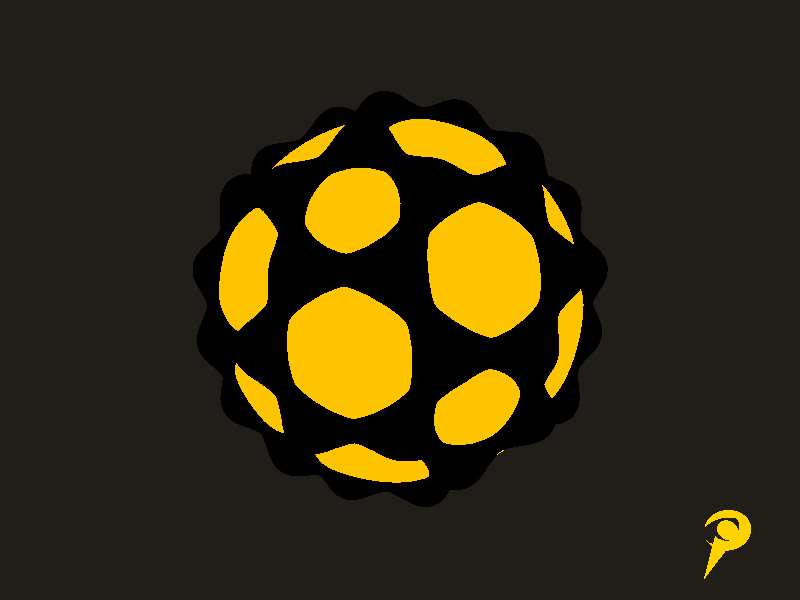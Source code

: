 
// Persistence of Vision Ray Tracer Scene Description File
// File: Silicab.pov

#version 3.6; // current version is 3.8    

#include "colors.inc"
#include "textures.inc"
#include "logo.inc" 


object{ Povray_Logo  
 
        texture{ //Polished_Chrome
                 pigment{ color rgb< 1.0, 0.65, 0.0> } //  deep yellow 
                 finish { phong 1 }
               } // end of texture 
        scale 0.8
        rotate<0,0,0>
        translate<7,-2,0>
      } //-------------------------------------------------------------  logo.inc
                          
      

/* 
Information on Pov-Ray:
 
My personal introduction into Pov-Ray was the excellent book "3D-Welten, professionelle Animationen und fotorealistische Grafiken mit Raytracing" from 
Toni Lama by Carl Hanser Verlag München Wien, 2004. Apart of that I recommend the Pov-Ray-homepage (http://www.povray.org).

Further information on Pov-Ray can be found at https://sus.ziti.uni-heidelberg.de/Lehre/WS2021_Tools/POVRAY/POVRAY_PeterFischer.pdf,  
https://wiki.povray.org/content/Main_Page, https://de.wikibooks.org/wiki/Raytracing_mit_POV-Ray or, in german language, here: https://www.f-lohmueller.de/pov_tut/pov__ger.htm
*/ 
 
 
//-----------------------------------Scene settings (Camera, light, background)-------------------------------------------------

global_settings {
    assumed_gamma 1.0
    max_trace_level 5
}

#declare Ortho = // orthographic projection using parallel camera rays
camera {
  orthographic
  location <0,3,-12>    // position & direction of view
  look_at  <0,3,0>
  right 12.8*x            // horizontal size of view
  up 10.2*y               // vertical size of view
}



#declare Cameray = camera {
    location  <1, 15, -1> 
    look_at   <0, 0,  0>
}

#declare Cameraz = camera {
    location  <-1, 4, -12> 
    look_at   <0, 3.3,  0>
}

camera {
    Cameraz
}

background {
    color rgb <0.015,0.013,0.01>    // lights color
} 
// create a regular point light source
light_source {
    0*x                  // lights position (translated below)
    color rgb <1,1,1>    // lights color
    translate <-0, 40, -120>
} 

// create a regular point light source
light_source {
    0*x                  // lights position (translated below)
    color rgb <1,1,1>    // lights color
    translate <-10, 100, -10>
} 

//-------------------------------------------Coordinate system------------------------------------------

/*
cylinder { 
    <-15, 0, 0>, <15, 0, 0>, 0.01 
    pigment {          
        color rgb <0,0,0>    
    }
}
cylinder { 
    <0, -15, 0>, <0, 15, 0>, 0.01
    pigment {         
        color rgb <0,0,0>    
    }
}
cylinder { 
    <0, 0, -15>, <0, 0, 15>, 0.01
    pigment {          
        color rgb <0,0,0>    
    }
}

*/
// --------------------------Covalent radii (Angstrom)-----------------------

#declare CRadius = 0.76 ;  //The radius of a carbon atom; since we use a blob the full radius will not be displayed

#declare CCBond = 1.42;    //the lenght of a C-C-bond in graphene 

#declare CCBondradius = 0.76 *0.7; //the radius used here for the cylinders representing bonds. (Will be further reduced due to using a blob. 



//----------------------------------Texture of carbon atoms-------------------------------



#declare CTextur =  texture {
    pigment {          // (---surface color---)
        color rgb <0,0,0>    // lights color
    }
    finish {
        specular 0.9
    }
};


//--------------------------------------------------Central sphere--------------------------------------------------

//Spheres can either encompass the centers of hexagons, of pentagons of the corners of hexagons and pentagons. All these spheres have a different radius as detailed by Bernhard Nietrost (). 
//According to him the radius of a sphere encompassing the centers of the hexagons is 2.27 * a, the radius when encompassing the pentagons is 2.33 * a and the radius when encompassing the corners is 2.48 * a. We use 1.42 for a (length of edges). 
//Since we are placing the fullerene with a pentagon at the bottom and the origin in the center of this pentagon, the center of our fullerene is at <0,3.3086 ,0>.
//The radius of a sphere encompassing the corners of the fullerene is slightly larger (3.5216). 

sphere { <0,0,0>, 3.5216
       texture { 
            pigment { 
                color rgbt<1.00, 0.55, 0.00, 0.6>
            }
            finish { 
                phong 1.0 reflection 0.00
            }
       } // end of texture
       scale<1,1,1>  rotate<0,0,0>  translate<0,3.3086 ,0>  
}  // end of sphere ----------------------------------- 

//-----------------------------------------------------------Calculation of fullerene positions--------------------------------------------------


//For an explanation of the following calculations have a look at my youtube video

//Layer 1  - the basic pentagon; it is started at negative x- and z-values

#declare P1 = <-0.688 * CCBond, 0, -0.5 * CCBond>; 
#declare P2 = vrotate (P1, <0, 72, 0>); 
#declare P3 = vrotate (P1, <0, 2 * 72, 0>); 
#declare P4 = vrotate (P1, <0, 3 * 72, 0>); 
#declare P5 = vrotate (P1, <0, 4 * 72, 0>); 


//Layer 2 -  the hexagons adjacent to the basic pentagon

#declare P6 = <0, CCBond, 0>; 
#declare P6 = vrotate (P6, <-30, 0, 0>);
#declare P6 = vrotate (P6, <0, 0, 90-37.38>);
#declare P6 = P6 + P1;  

#declare P7 = vrotate (P6, <0, 72, 0>); 
#declare P8 = vrotate (P6, <0, 2 * 72, 0>); 
#declare P9 = vrotate (P6, <0, 3 * 72, 0>); 
#declare P10 = vrotate (P6, <0, 4 * 72, 0>); 


//Layer 3 - the hexagons adjacent to the basic pentagon
 
#declare P11 = <0, 2.46, 0>; 
#declare P11 = vrotate (P11, <0, 0, 90-37.38>);
#declare P11 = P11 + P1; 
#declare P11 = vrotate (P11, <0, 0 * 72, 0>); 


#declare P12 = <0, 2.46, 0>; 
#declare P12 = vrotate (P12, <0, 0, 90-37.38>);
#declare P12 = P12 + P2; 
#declare P12 = vrotate (P12, <0, 0 * 72, 0>); 


#declare P13 = vrotate (P11, <0, 1 * 72, 0>); 
#declare P14 = vrotate (P12, <0, 1 * 72, 0>); 

#declare P15 = vrotate (P11, <0, 2 * 72, 0>); 
#declare P16 = vrotate (P12, <0, 2 * 72, 0>); 

#declare P17 = vrotate (P11, <0, 3 * 72, 0>); 
#declare P18 = vrotate (P12, <0, 3 * 72, 0>); 

#declare P19 = vrotate (P11, <0, 4 * 72, 0>); 
#declare P20 = vrotate (P12, <0, 4 * 72, 0>); 


//Layer 4 - the second layer of hexagons

#declare P21 =  <0, CCBond, 0>; 
#declare P21 = vrotate (P21, <-30, 0, 0>);
#declare P21 = vrotate (P21, <0, 0, 90-41.81-37.38>);
#declare P21 = P21 + P11; 

#declare P22 =  <0, CCBond, 0>; 
#declare P22 = vrotate (P22, <30, 0, 0>);
#declare P22 = vrotate (P22, <0, 0, 90-41.81-37.38>);
#declare P22 = P22 + P12; 

#declare P23 = vrotate (P21, <0, 1*72, 0>); 
#declare P24 = vrotate (P22, <0, 1*72, 0>); 

#declare P25 = vrotate (P21, <0, 2 * 72, 0>); 
#declare P26 = vrotate (P22, <0, 2 * 72, 0>); 

#declare P27 = vrotate (P21, <0, 3 * 72, 0>); 
#declare P28 = vrotate (P22, <0, 3 * 72, 0>); 

#declare P29 = vrotate (P21, <0, 4 * 72, 0>); 
#declare P30 = vrotate (P22, <0, 4 * 72, 0>); 



//Layer5 - is calculated from layer 4 by mirroring positions using the center plane and rotating the positions by 36 degrees around the y-axis.
//Center of the sphere:  <0,3.3086 ,0>

#declare YDistance = 2*(3.3086 - P21.y); 

#declare P31 = <P21.x, P21.y + YDistance, P21.z>; 
#declare P31 = vrotate (P31, <0, 36, 0>); 
#declare P32 = <P22.x, P22.y + YDistance, P22.z>; 
#declare P32 = vrotate (P32, <0, 36, 0>); 
#declare P33 = <P23.x, P23.y + YDistance, P23.z>; 
#declare P33 = vrotate (P33, <0, 36, 0>); 
#declare P34 = <P24.x, P24.y + YDistance, P24.z>; 
#declare P34 = vrotate (P34, <0, 36, 0>); 
#declare P35 = <P25.x, P25.y + YDistance, P25.z>; 
#declare P35 = vrotate (P35, <0, 36, 0>); 
#declare P36 = <P26.x, P26.y + YDistance, P26.z>; 
#declare P36 = vrotate (P36, <0, 36, 0>); 
#declare P37 = <P27.x, P27.y + YDistance, P27.z>; 
#declare P37 = vrotate (P37, <0, 36, 0>); 
#declare P38 = <P28.x, P28.y + YDistance, P28.z>; 
#declare P38 = vrotate (P38, <0, 36, 0>); 
#declare P39 = <P29.x, P29.y + YDistance, P29.z>; 
#declare P39 = vrotate (P39, <0, 36, 0>); 
#declare P40 = <P30.x, P30.y + YDistance, P30.z>; 
#declare P40 = vrotate (P40, <0, 36, 0>); 


//Layer6 - is calculated from layer 3 by mirroring positions using the center plane and rotating the positions by 36 degrees around the y-axis.
 
#declare YDistance = 2*(3.3086 - P11.y); 

#declare P41 = <P11.x, P11.y + YDistance, P11.z>; 
#declare P41 = vrotate (P41, <0, 36, 0>); 
#declare P42 = <P12.x, P12.y + YDistance, P12.z>; 
#declare P42 = vrotate (P42, <0, 36, 0>); 
#declare P43 = <P13.x, P13.y + YDistance, P13.z>; 
#declare P43 = vrotate (P43, <0, 36, 0>); 
#declare P44 = <P14.x, P14.y + YDistance, P14.z>; 
#declare P44 = vrotate (P44, <0, 36, 0>); 
#declare P45 = <P15.x, P15.y + YDistance, P15.z>; 
#declare P45 = vrotate (P45, <0, 36, 0>); 
#declare P46 = <P16.x, P16.y + YDistance, P16.z>; 
#declare P46 = vrotate (P46, <0, 36, 0>); 
#declare P47 = <P17.x, P17.y + YDistance, P17.z>; 
#declare P47 = vrotate (P47, <0, 36, 0>); 
#declare P48 = <P18.x, P18.y + YDistance, P18.z>; 
#declare P48 = vrotate (P48, <0, 36, 0>); 
#declare P49 = <P19.x, P19.y + YDistance, P19.z>; 
#declare P49 = vrotate (P49, <0, 36, 0>); 
#declare P50 = <P20.x, P20.y + YDistance, P20.z>; 
#declare P50 = vrotate (P50, <0, 36, 0>); 

//Layer7 - is calculated from layer 2 by mirroring positions using the center plane and rotating the positions by 36 degrees around the y-axis.

#declare YDistance = 2*(3.3086 - P6.y); 

#declare P51 = <P6.x, P6.y + YDistance, P6.z>; 
#declare P51 = vrotate (P51, <0, 36, 0>); 
#declare P52 = <P7.x, P7.y + YDistance, P7.z>; 
#declare P52 = vrotate (P52, <0, 36, 0>); 
#declare P53 = <P8.x, P8.y + YDistance, P8.z>; 
#declare P53 = vrotate (P53, <0, 36, 0>); 
#declare P54 = <P9.x, P9.y + YDistance, P9.z>; 
#declare P54 = vrotate (P54, <0, 36, 0>); 
#declare P55 = <P10.x, P10.y + YDistance, P10.z>; 
#declare P55 = vrotate (P55, <0, 36, 0>); 


//Layer8 - is calculated from layer 1 by mirroring positions using the center plane and rotating the positions by 36 degrees around the y-axis.

#declare YDistance = 2*(3.3086 - P1.y); 

#declare P56 = <P1.x, P1.y + YDistance, P1.z>; 
#declare P56 = vrotate (P56, <0, 36, 0>); 
#declare P57 = <P2.x, P2.y + YDistance, P2.z>; 
#declare P57 = vrotate (P57, <0, 36, 0>); 
#declare P58 = <P3.x, P3.y + YDistance, P3.z>; 
#declare P58 = vrotate (P58, <0, 36, 0>); 
#declare P59 = <P4.x, P4.y + YDistance, P4.z>; 
#declare P59 = vrotate (P59, <0, 36, 0>); 
#declare P60 = <P5.x, P5.y + YDistance, P5.z>; 
#declare P60 = vrotate (P60, <0, 36, 0>); 


//-------------------------------------------------------------Defining a blob showing the fullerene-----------------------------------------------------




blob {
    threshold 0.6

//Atoms

sphere { <0,0,0>, CRadius, 1 
       texture { CTextur
       } // end of texture
       translate P1
}  // end of sphere -----------------------------------   
sphere { <0,0,0>, CRadius, 1 
       texture { CTextur
       } // end of texture
       translate P2
}  // end of sphere -----------------------------------   
sphere { <0,0,0>, CRadius, 1 
       texture { CTextur
       } // end of texture
       translate P3
}  // end of sphere -----------------------------------   
sphere { <0,0,0>, CRadius, 1 
       texture { CTextur
       } // end of texture
       translate P4
}  // end of sphere -----------------------------------   
sphere { <0,0,0>, CRadius, 1 
       texture { CTextur
       } // end of texture
       translate P5
}  // end of sphere -----------------------------------   



sphere { <0,0,0>, CRadius, 1 
       texture { CTextur
       } // end of texture
       translate P6
}  // end of sphere -----------------------------------   
sphere { <0,0,0>, CRadius, 1 
       texture { CTextur
       } // end of texture
       translate P7
}  // end of sphere -----------------------------------   
sphere { <0,0,0>, CRadius, 1 
       texture { CTextur
       } // end of texture
       translate P8
}  // end of sphere -----------------------------------   
sphere { <0,0,0>, CRadius, 1 
       texture { CTextur
       } // end of texture
       translate P9
}  // end of sphere -----------------------------------   
sphere { <0,0,0>, CRadius, 1 
       texture { CTextur
       } // end of texture
       translate P10
}  // end of sphere -----------------------------------   






sphere { <0,0,0>, CRadius, 1 
       texture { CTextur
       } // end of texture
       translate P11
}  // end of sphere -----------------------------------   
sphere { <0,0,0>, CRadius, 1 
       texture { CTextur
       } // end of texture
       translate P12
}  // end of sphere -----------------------------------   


sphere { <0,0,0>, CRadius, 1 
       texture { CTextur
       } // end of texture
       translate P13
}  // end of sphere -----------------------------------   
sphere { <0,0,0>, CRadius, 1 
       texture { CTextur
       } // end of texture
       translate P14
}  // end of sphere -----------------------------------   
sphere { <0,0,0>, CRadius, 1
       texture { CTextur
       } // end of texture
       translate P15
}  // end of sphere -----------------------------------   
sphere { <0,0,0>, CRadius, 1
       texture { CTextur
       } // end of texture
       translate P16
}  // end of sphere -----------------------------------   
sphere { <0,0,0>, CRadius, 1
       texture { CTextur
       } // end of texture
       translate P17
}  // end of sphere -----------------------------------   
sphere { <0,0,0>, CRadius, 1
       texture { CTextur
       } // end of texture
       translate P18
}  // end of sphere -----------------------------------   
sphere { <0,0,0>, CRadius, 1
       texture { CTextur
       } // end of texture
       translate P19
}  // end of sphere -----------------------------------   
sphere { <0,0,0>, CRadius, 1
       texture { CTextur
       } // end of texture
       translate P20
}  // end of sphere -----------------------------------   



sphere { <0,0,0>, CRadius, 1
       texture { CTextur
       } // end of texture
       translate P21
}  // end of sphere -----------------------------------   
sphere { <0,0,0>, CRadius, 1
       texture { CTextur
       } // end of texture
       translate P22
}  // end of sphere -----------------------------------   
sphere { <0,0,0>, CRadius, 1
       texture { CTextur
       } // end of texture
       translate P23
}  // end of sphere -----------------------------------   
sphere { <0,0,0>, CRadius, 1
       texture { CTextur
       } // end of texture
       translate P24
}  // end of sphere -----------------------------------   
sphere { <0,0,0>, CRadius, 1
       texture { CTextur
       } // end of texture
       translate P25
}  // end of sphere -----------------------------------   
sphere { <0,0,0>, CRadius, 1
       texture { CTextur
       } // end of texture
       translate P26
}  // end of sphere -----------------------------------   
sphere { <0,0,0>, CRadius, 1
       texture { CTextur
       } // end of texture
       translate P27
}  // end of sphere -----------------------------------   
sphere { <0,0,0>, CRadius, 1
       texture { CTextur
       } // end of texture
       translate P28
}  // end of sphere -----------------------------------   
sphere { <0,0,0>, CRadius, 1
       texture { CTextur
       } // end of texture
       translate P29
}  // end of sphere -----------------------------------   
sphere { <0,0,0>, CRadius, 1
       texture { CTextur
       } // end of texture
       translate P30
}  // end of sphere -----------------------------------   





sphere { <0,0,0>, CRadius, 1
       texture { CTextur
       } // end of texture
       translate P31
}  // end of sphere -----------------------------------   

sphere { <0,0,0>, CRadius, 1
       texture { CTextur
       } // end of texture
       translate P32
}  // end of sphere -----------------------------------   
sphere { <0,0,0>, CRadius, 1
       texture { CTextur
       } // end of texture
       translate P33
}  // end of sphere -----------------------------------   
sphere { <0,0,0>, CRadius, 1
       texture { CTextur
       } // end of texture
       translate P34
}  // end of sphere -----------------------------------   
sphere { <0,0,0>, CRadius, 1
       texture { CTextur
       } // end of texture
       translate P35
}  // end of sphere -----------------------------------   
sphere { <0,0,0>, CRadius, 1
       texture { CTextur
       } // end of texture
       translate P36
}  // end of sphere -----------------------------------   
sphere { <0,0,0>, CRadius, 1
       texture { CTextur
       } // end of texture
       translate P37
}  // end of sphere -----------------------------------   
sphere { <0,0,0>, CRadius, 1
       texture { CTextur
       } // end of texture
       translate P38
}  // end of sphere -----------------------------------   
sphere { <0,0,0>, CRadius, 1
       texture { CTextur
       } // end of texture
       translate P39
}  // end of sphere -----------------------------------   
sphere { <0,0,0>, CRadius, 1
       texture { CTextur
       } // end of texture
       translate P40
}  // end of sphere -----------------------------------   

sphere { <0,0,0>, CRadius, 1
       texture { CTextur
       } // end of texture
       translate P51
}  // end of sphere -----------------------------------   
sphere { <0,0,0>, CRadius, 1
       texture { CTextur
       } // end of texture
       translate P52
}  // end of sphere -----------------------------------   
sphere { <0,0,0>, CRadius, 1
       texture { CTextur
       } // end of texture
       translate P53
}  // end of sphere -----------------------------------   
sphere { <0,0,0>, CRadius, 1
       texture { CTextur
       } // end of texture
       translate P54
}  // end of sphere -----------------------------------   
sphere { <0,0,0>, CRadius, 1
       texture { CTextur
       } // end of texture
       translate P55
}  // end of sphere -----------------------------------   
sphere { <0,0,0>, CRadius, 1
       texture { CTextur
       } // end of texture
       translate P56
}  // end of sphere -----------------------------------   
sphere { <0,0,0>, CRadius, 1

       texture { CTextur
       } // end of texture
       translate P57
}  // end of sphere -----------------------------------   
sphere { <0,0,0>, CRadius, 1
       texture { CTextur
       } // end of texture
       translate P58
}  // end of sphere -----------------------------------   
sphere { <0,0,0>, CRadius, 1
       texture { CTextur
       } // end of texture
       translate P59
}  // end of sphere -----------------------------------   
sphere { <0,0,0>, CRadius, 1
       texture { CTextur
       } // end of texture
       translate P60
}  // end of sphere -----------------------------------   
sphere { <0,0,0>, CRadius, 1
       texture { CTextur
       } // end of texture
       translate P41
}  // end of sphere -----------------------------------   
sphere { <0,0,0>, CRadius, 1
       texture { CTextur
       } // end of texture
       translate P42
}  // end of sphere -----------------------------------   
sphere { <0,0,0>, CRadius, 1
       texture { CTextur
       } // end of texture
       translate P43
}  // end of sphere -----------------------------------   
sphere { <0,0,0>, CRadius, 1
       texture { CTextur
       } // end of texture
       translate P44
}  // end of sphere -----------------------------------   
sphere { <0,0,0>, CRadius, 1
       texture { CTextur
       } // end of texture
       translate P45
}  // end of sphere -----------------------------------   
sphere { <0,0,0>, CRadius, 1
       texture { CTextur
       } // end of texture
       translate P46
}  // end of sphere -----------------------------------   
sphere { <0,0,0>, CRadius, 1
       texture { CTextur
       } // end of texture
       translate P47
}  // end of sphere -----------------------------------   
sphere { <0,0,0>, CRadius, 1
       texture { CTextur
       } // end of texture
       translate P48
}  // end of sphere -----------------------------------   
sphere { <0,0,0>, CRadius, 1
       texture { CTextur
       } // end of texture
       translate P49
}  // end of sphere -----------------------------------   
sphere { <0,0,0>, CRadius, 1
       texture { CTextur
       } // end of texture
       translate P50
}  // end of sphere -----------------------------------   
   



//CC-bonds   
   
cylinder { P1,P2, CCBondradius, 1
    texture { 
        CTextur
    }
}
cylinder { P2,P3, CCBondradius, 1
    texture { 
        CTextur
    }
}
cylinder { P3,P4, CCBondradius, 1
    texture { 
        CTextur
    }
}
cylinder { P4,P5, CCBondradius, 1
    texture { 
        CTextur
    }
}
cylinder { P5,P1, CCBondradius, 1
    texture { 
        CTextur
    }
}

cylinder { P1,P6, CCBondradius, 1
    texture { 
        CTextur
    }
}
cylinder { P2,P7, CCBondradius, 1
    texture { 
        CTextur
    }
}
cylinder { P3,P8, CCBondradius, 1
    texture { 
        CTextur
    }
}
cylinder { P4,P9, CCBondradius, 1
    texture { 
        CTextur
    }
}
cylinder { P5,P10, CCBondradius, 1
    texture { 
        CTextur
    }
} 

cylinder { P6,P11, CCBondradius, 1
    texture { 
        CTextur
    }
}
cylinder { P7,P12, CCBondradius, 1
    texture { 
        CTextur
    }
} 


cylinder { P7,P13, CCBondradius, 1
    texture { 
        CTextur
    }
}
cylinder { P8,P14, CCBondradius, 1
    texture { 
        CTextur
    }
}
cylinder { P8,P15, CCBondradius, 1
    texture { 
        CTextur
    }
}
cylinder { P9,P16, CCBondradius, 1
    texture { 
        CTextur
    }
}
cylinder { P9,P17, CCBondradius, 1
    texture { 
        CTextur
    }
}
cylinder { P10,P18, CCBondradius, 1
    texture { 
        CTextur
    }
}
cylinder { P10,P19, CCBondradius, 1
    texture { 
        CTextur
    }
}
cylinder { P6,P20, CCBondradius, 1
    texture { 
        CTextur
    }
} 


cylinder { P11,P12, CCBondradius, 1
    texture { 
        CTextur
    }
} 
cylinder { P13,P14, CCBondradius, 1
    texture { 
        CTextur
    }
}

cylinder { P15,P16, CCBondradius, 1
    texture { 
        CTextur
    }
}

cylinder { P17,P18, CCBondradius, 1
    texture { 
        CTextur
    }
}

cylinder { P19,P20, CCBondradius, 1
    texture { 
        CTextur
    }
}




cylinder { P11,P21, CCBondradius, 1
    texture { 
        CTextur
    }
}
cylinder { P12,P22, CCBondradius, 1
    texture { 
        CTextur
    }
}
cylinder { P13,P23, CCBondradius, 1
    texture { 
        CTextur
    }
}
cylinder { P14,P24, CCBondradius, 1
    texture { 
        CTextur
    }
}
cylinder { P15,P25, CCBondradius, 1
    texture { 
        CTextur
    }
}
cylinder { P16,P26, CCBondradius, 1
    texture { 
        CTextur
    }
}
cylinder { P17,P27, CCBondradius, 1
    texture { 
        CTextur
    }
}
cylinder { P18,P28, CCBondradius, 1
    texture { 
        CTextur
    }
}
cylinder { P19,P29, CCBondradius, 1
    texture { 
        CTextur
    }
}
cylinder { P20,P30, CCBondradius, 1
    texture { 
        CTextur
    }
}



cylinder { P21,P40, CCBondradius, 1
    texture { 
        CTextur
    }
}
cylinder { P22,P31, CCBondradius, 1
    texture { 
        CTextur
    }
}
cylinder { P23,P32, CCBondradius, 1
    texture { 
        CTextur
    }
}
cylinder { P24,P33, CCBondradius, 1
    texture { 
        CTextur
    }
}
cylinder { P25,P34, CCBondradius, 1
    texture { 
        CTextur
    }
}
cylinder { P26,P35, CCBondradius, 1
    texture { 
        CTextur
    }
}
cylinder { P27,P36, CCBondradius, 1
    texture { 
        CTextur
    }
}
cylinder { P28,P37, CCBondradius, 1
    texture { 
        CTextur
    }
}
cylinder { P29,P38 CCBondradius, 1
    texture { 
        CTextur
    }
}
cylinder { P30,P39, CCBondradius, 1
    texture { 
        CTextur
    }
} 


cylinder { P22,P23, CCBondradius, 1
    texture { 
        CTextur
    }
}
cylinder { P24,P25, CCBondradius, 1
    texture { 
        CTextur
    }
}
cylinder { P26,P27, CCBondradius, 1
    texture { 
        CTextur
    }
}
cylinder { P28,P29, CCBondradius, 1
    texture { 
        CTextur
    }
}
cylinder { P30,P21, CCBondradius, 1
    texture { 
        CTextur
    }
}


cylinder { P32,P33, CCBondradius, 1
    texture { 
        CTextur
    }
}
cylinder { P34,P35, CCBondradius, 1
    texture { 
        CTextur
    }
}
cylinder { P36,P37, CCBondradius, 1
    texture { 
        CTextur
    }
}
cylinder { P38,P39, CCBondradius, 1
    texture { 
        CTextur
    }
}
cylinder { P40,P31, CCBondradius, 1
    texture { 
        CTextur
    }
}


cylinder { P31,P41, CCBondradius, 1
    texture { 
        CTextur
    }
}
cylinder { P32,P42, CCBondradius, 1
    texture { 
        CTextur
    }
}
cylinder { P33,P43, CCBondradius, 1
    texture { 
        CTextur
    }
}
cylinder { P34,P44, CCBondradius, 1
    texture { 
        CTextur
    }
}
cylinder { P35,P45, CCBondradius, 1
    texture { 
        CTextur
    }
}
cylinder { P36,P46, CCBondradius, 1
    texture { 
        CTextur
    }
}
cylinder { P37,P47, CCBondradius, 1
    texture { 
        CTextur
    }
}
cylinder { P38,P48, CCBondradius, 1
    texture { 
        CTextur
    }
}
cylinder { P39,P49, CCBondradius, 1
    texture { 
        CTextur
    }
}
cylinder { P40,P50, CCBondradius, 1
    texture { 
        CTextur
    }
}


cylinder { P41,P42, CCBondradius, 1
    texture { 
        CTextur
    }
}
cylinder { P43,P44, CCBondradius, 1
    texture { 
        CTextur
    }
}
cylinder { P45,P46, CCBondradius, 1
    texture { 
        CTextur
    }
}
cylinder { P47,P48, CCBondradius, 1
    texture { 
        CTextur
    }
}
cylinder { P49,P50, CCBondradius, 1
    texture { 
        CTextur
    }
}


cylinder { P51,P50, CCBondradius, 1
    texture { 
        CTextur
    }
}
cylinder { P51,P41, CCBondradius, 1
    texture { 
        CTextur
    }
}
cylinder { P52,P42, CCBondradius, 1
    texture { 
        CTextur
    }
}
cylinder { P52,P43, CCBondradius, 1
    texture { 
        CTextur
    }
}
cylinder { P53,P44, CCBondradius, 1
    texture { 
        CTextur
    }
}
cylinder { P53,P45, CCBondradius, 1
    texture { 
        CTextur
    }
}
cylinder { P54,P46, CCBondradius, 1
    texture { 
        CTextur
    }
}
cylinder { P54,P47, CCBondradius, 1
    texture { 
        CTextur
    }
}
cylinder { P55,P48, CCBondradius, 1
    texture { 
        CTextur
    }
}
cylinder { P55,P49, CCBondradius, 1
    texture { 
        CTextur
    }
} 


cylinder { P51,P56, CCBondradius, 1
    texture { 
        CTextur
    }
}
cylinder { P52,P57, CCBondradius, 1
    texture { 
        CTextur
    }
}
cylinder { P53,P58, CCBondradius, 1
    texture { 
        CTextur
    }
}
cylinder { P54,P59, CCBondradius, 1
    texture { 
        CTextur
    }
}
cylinder { P55,P60, CCBondradius, 1
    texture { 
        CTextur
    }
}


cylinder { P56,P57, CCBondradius, 1
    texture { 
        CTextur
    }
}
cylinder { P57,P58, CCBondradius, 1
    texture { 
        CTextur
    }
}
cylinder { P58,P59, CCBondradius, 1
    texture { 
        CTextur
    }
}
cylinder { P59,P60, CCBondradius, 1
    texture { 
        CTextur
    }
}
cylinder { P60,P56, CCBondradius, 1
    texture { 
        CTextur
    }
} 

}




